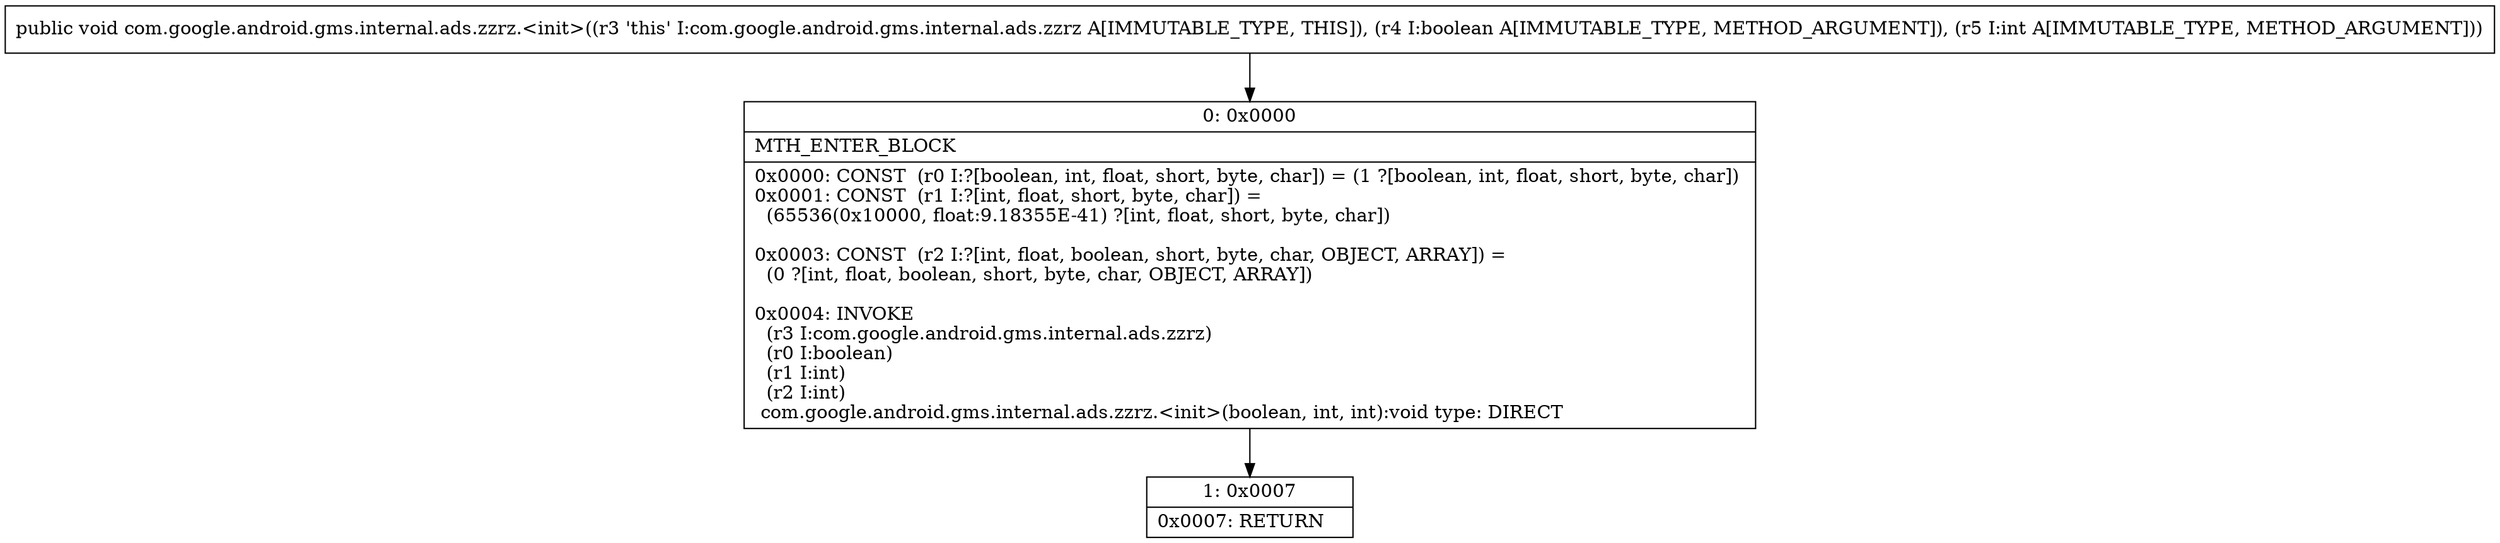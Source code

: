 digraph "CFG forcom.google.android.gms.internal.ads.zzrz.\<init\>(ZI)V" {
Node_0 [shape=record,label="{0\:\ 0x0000|MTH_ENTER_BLOCK\l|0x0000: CONST  (r0 I:?[boolean, int, float, short, byte, char]) = (1 ?[boolean, int, float, short, byte, char]) \l0x0001: CONST  (r1 I:?[int, float, short, byte, char]) = \l  (65536(0x10000, float:9.18355E\-41) ?[int, float, short, byte, char])\l \l0x0003: CONST  (r2 I:?[int, float, boolean, short, byte, char, OBJECT, ARRAY]) = \l  (0 ?[int, float, boolean, short, byte, char, OBJECT, ARRAY])\l \l0x0004: INVOKE  \l  (r3 I:com.google.android.gms.internal.ads.zzrz)\l  (r0 I:boolean)\l  (r1 I:int)\l  (r2 I:int)\l com.google.android.gms.internal.ads.zzrz.\<init\>(boolean, int, int):void type: DIRECT \l}"];
Node_1 [shape=record,label="{1\:\ 0x0007|0x0007: RETURN   \l}"];
MethodNode[shape=record,label="{public void com.google.android.gms.internal.ads.zzrz.\<init\>((r3 'this' I:com.google.android.gms.internal.ads.zzrz A[IMMUTABLE_TYPE, THIS]), (r4 I:boolean A[IMMUTABLE_TYPE, METHOD_ARGUMENT]), (r5 I:int A[IMMUTABLE_TYPE, METHOD_ARGUMENT])) }"];
MethodNode -> Node_0;
Node_0 -> Node_1;
}

